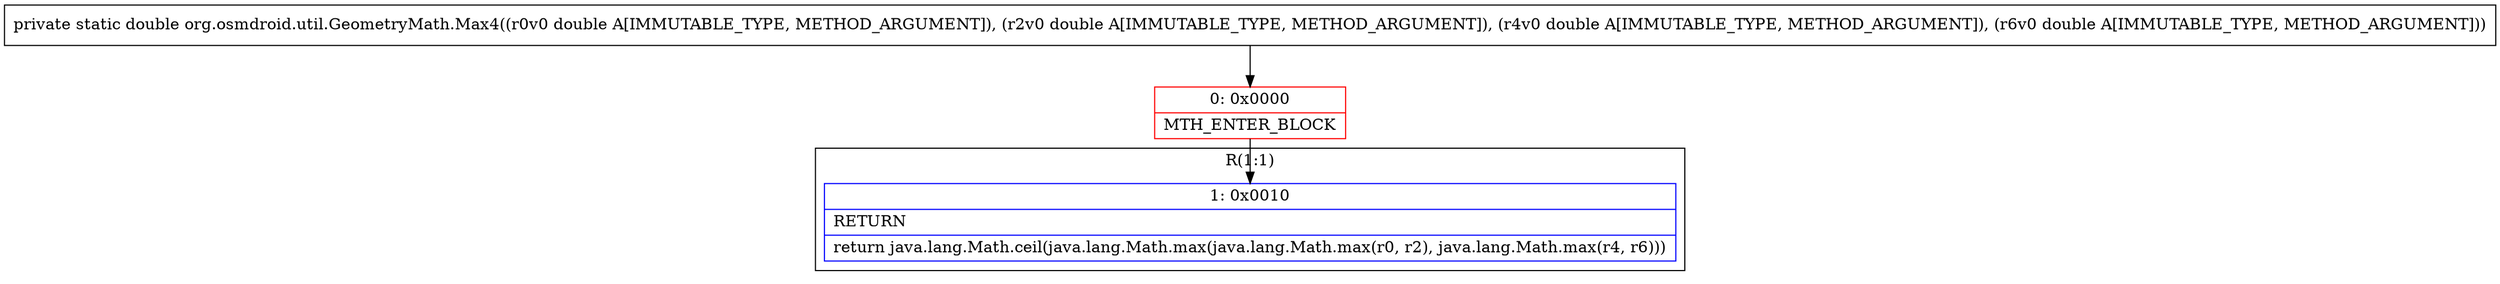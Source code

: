 digraph "CFG fororg.osmdroid.util.GeometryMath.Max4(DDDD)D" {
subgraph cluster_Region_1297847609 {
label = "R(1:1)";
node [shape=record,color=blue];
Node_1 [shape=record,label="{1\:\ 0x0010|RETURN\l|return java.lang.Math.ceil(java.lang.Math.max(java.lang.Math.max(r0, r2), java.lang.Math.max(r4, r6)))\l}"];
}
Node_0 [shape=record,color=red,label="{0\:\ 0x0000|MTH_ENTER_BLOCK\l}"];
MethodNode[shape=record,label="{private static double org.osmdroid.util.GeometryMath.Max4((r0v0 double A[IMMUTABLE_TYPE, METHOD_ARGUMENT]), (r2v0 double A[IMMUTABLE_TYPE, METHOD_ARGUMENT]), (r4v0 double A[IMMUTABLE_TYPE, METHOD_ARGUMENT]), (r6v0 double A[IMMUTABLE_TYPE, METHOD_ARGUMENT])) }"];
MethodNode -> Node_0;
Node_0 -> Node_1;
}

